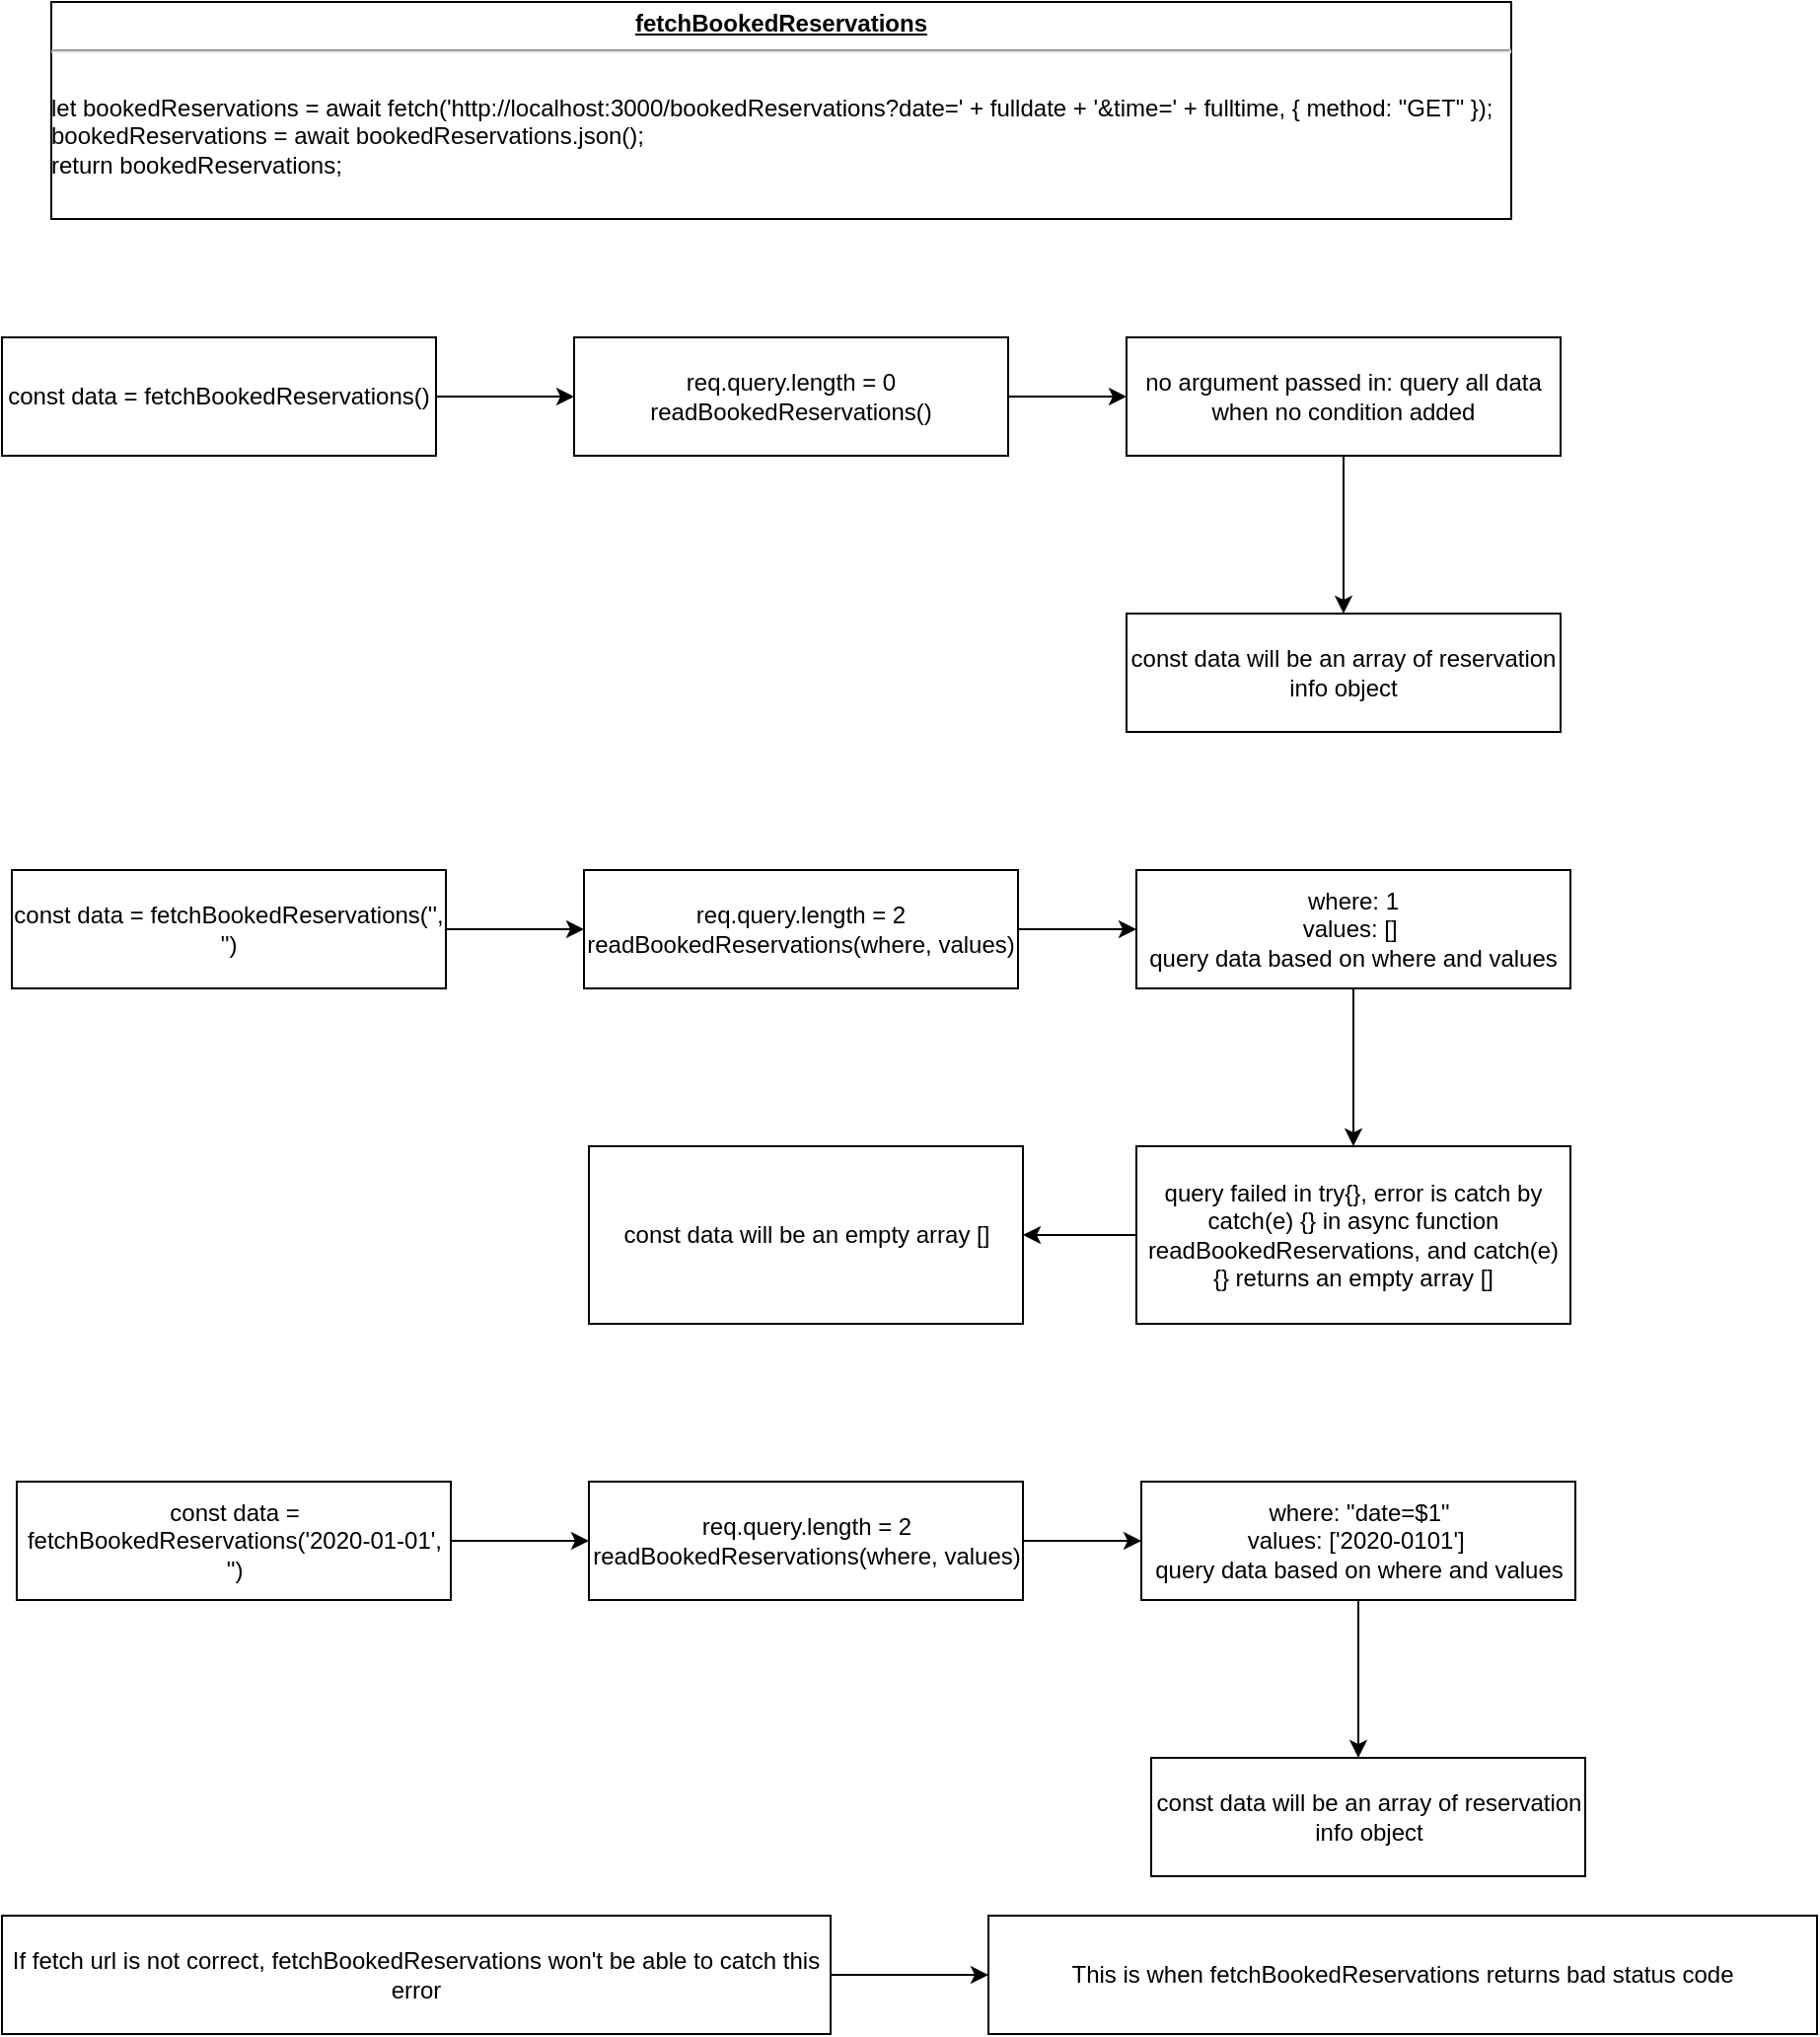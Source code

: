 <mxfile version="12.4.9" type="github"><diagram id="4FhyUdhiuXoCltmYp2p_" name="Page-1"><mxGraphModel dx="1221" dy="645" grid="1" gridSize="10" guides="1" tooltips="1" connect="1" arrows="1" fold="1" page="1" pageScale="1" pageWidth="850" pageHeight="1100" math="0" shadow="0"><root><mxCell id="0"/><mxCell id="1" parent="0"/><mxCell id="mSANenjPgCirfzGA1TDH-3" value="" style="edgeStyle=orthogonalEdgeStyle;rounded=0;orthogonalLoop=1;jettySize=auto;html=1;" edge="1" parent="1" source="mSANenjPgCirfzGA1TDH-1" target="mSANenjPgCirfzGA1TDH-2"><mxGeometry relative="1" as="geometry"/></mxCell><mxCell id="mSANenjPgCirfzGA1TDH-1" value="const data = fetchBookedReservations()" style="rounded=0;whiteSpace=wrap;html=1;" vertex="1" parent="1"><mxGeometry x="30" y="220" width="220" height="60" as="geometry"/></mxCell><mxCell id="mSANenjPgCirfzGA1TDH-11" value="" style="edgeStyle=orthogonalEdgeStyle;rounded=0;orthogonalLoop=1;jettySize=auto;html=1;" edge="1" parent="1" source="mSANenjPgCirfzGA1TDH-2" target="mSANenjPgCirfzGA1TDH-10"><mxGeometry relative="1" as="geometry"/></mxCell><mxCell id="mSANenjPgCirfzGA1TDH-2" value="req.query.length = 0&lt;br&gt;&lt;span style=&quot;text-align: left ; white-space: nowrap&quot;&gt;readBookedReservations()&lt;/span&gt;" style="rounded=0;whiteSpace=wrap;html=1;" vertex="1" parent="1"><mxGeometry x="320" y="220" width="220" height="60" as="geometry"/></mxCell><mxCell id="mSANenjPgCirfzGA1TDH-23" value="" style="edgeStyle=orthogonalEdgeStyle;rounded=0;orthogonalLoop=1;jettySize=auto;html=1;" edge="1" parent="1" source="mSANenjPgCirfzGA1TDH-10" target="mSANenjPgCirfzGA1TDH-22"><mxGeometry relative="1" as="geometry"/></mxCell><mxCell id="mSANenjPgCirfzGA1TDH-10" value="no argument passed in: query all data when no condition added" style="rounded=0;whiteSpace=wrap;html=1;" vertex="1" parent="1"><mxGeometry x="600" y="220" width="220" height="60" as="geometry"/></mxCell><mxCell id="mSANenjPgCirfzGA1TDH-22" value="const data will be an array of reservation info object" style="rounded=0;whiteSpace=wrap;html=1;" vertex="1" parent="1"><mxGeometry x="600" y="360" width="220" height="60" as="geometry"/></mxCell><mxCell id="mSANenjPgCirfzGA1TDH-7" value="&lt;p style=&quot;margin: 0px ; margin-top: 4px ; text-align: center ; text-decoration: underline&quot;&gt;&lt;b&gt;fetchBookedReservations&lt;/b&gt;&lt;/p&gt;&lt;hr&gt;&lt;p style=&quot;margin: 0px ; margin-left: 8px&quot;&gt;&lt;br&gt;&lt;/p&gt;let&amp;nbsp;bookedReservations&amp;nbsp;=&amp;nbsp;await&amp;nbsp;fetch('http://localhost:3000/bookedReservations?date='&amp;nbsp;+&amp;nbsp;fulldate&amp;nbsp;+&amp;nbsp;'&amp;amp;time='&amp;nbsp;+&amp;nbsp;fulltime,&amp;nbsp;{&amp;nbsp;method:&amp;nbsp;&quot;GET&quot;&amp;nbsp;});&amp;nbsp;&amp;nbsp;&amp;nbsp;&amp;nbsp;&amp;nbsp;&amp;nbsp;&amp;nbsp;&amp;nbsp;&amp;nbsp;&amp;nbsp;&amp;nbsp;&amp;nbsp;&amp;nbsp;&amp;nbsp;&amp;nbsp;&amp;nbsp;&lt;br&gt;bookedReservations&amp;nbsp;=&amp;nbsp;await&amp;nbsp;bookedReservations.json();&amp;nbsp;&amp;nbsp;&amp;nbsp;&amp;nbsp;&amp;nbsp;&amp;nbsp;&amp;nbsp;&amp;nbsp;&amp;nbsp;&amp;nbsp;&amp;nbsp;&amp;nbsp;&amp;nbsp;&amp;nbsp;&amp;nbsp;&amp;nbsp;&lt;br&gt;return&amp;nbsp;bookedReservations;" style="verticalAlign=top;align=left;overflow=fill;fontSize=12;fontFamily=Helvetica;html=1;" vertex="1" parent="1"><mxGeometry x="55" y="50" width="740" height="110" as="geometry"/></mxCell><mxCell id="mSANenjPgCirfzGA1TDH-12" value="" style="edgeStyle=orthogonalEdgeStyle;rounded=0;orthogonalLoop=1;jettySize=auto;html=1;" edge="1" source="mSANenjPgCirfzGA1TDH-13" target="mSANenjPgCirfzGA1TDH-15" parent="1"><mxGeometry relative="1" as="geometry"/></mxCell><mxCell id="mSANenjPgCirfzGA1TDH-13" value="const data = fetchBookedReservations('', '')" style="rounded=0;whiteSpace=wrap;html=1;" vertex="1" parent="1"><mxGeometry x="35" y="490" width="220" height="60" as="geometry"/></mxCell><mxCell id="mSANenjPgCirfzGA1TDH-14" value="" style="edgeStyle=orthogonalEdgeStyle;rounded=0;orthogonalLoop=1;jettySize=auto;html=1;" edge="1" source="mSANenjPgCirfzGA1TDH-15" target="mSANenjPgCirfzGA1TDH-16" parent="1"><mxGeometry relative="1" as="geometry"/></mxCell><mxCell id="mSANenjPgCirfzGA1TDH-15" value="req.query.length = 2&lt;br&gt;&lt;span style=&quot;text-align: left ; white-space: nowrap&quot;&gt;readBookedReservations(where,&amp;nbsp;values)&lt;/span&gt;" style="rounded=0;whiteSpace=wrap;html=1;" vertex="1" parent="1"><mxGeometry x="325" y="490" width="220" height="60" as="geometry"/></mxCell><mxCell id="mSANenjPgCirfzGA1TDH-19" value="" style="edgeStyle=orthogonalEdgeStyle;rounded=0;orthogonalLoop=1;jettySize=auto;html=1;" edge="1" parent="1" source="mSANenjPgCirfzGA1TDH-16" target="mSANenjPgCirfzGA1TDH-18"><mxGeometry relative="1" as="geometry"/></mxCell><mxCell id="mSANenjPgCirfzGA1TDH-16" value="where: 1&lt;br&gt;values: []&amp;nbsp;&lt;br&gt;query data based on where and values" style="rounded=0;whiteSpace=wrap;html=1;" vertex="1" parent="1"><mxGeometry x="605" y="490" width="220" height="60" as="geometry"/></mxCell><mxCell id="mSANenjPgCirfzGA1TDH-21" value="" style="edgeStyle=orthogonalEdgeStyle;rounded=0;orthogonalLoop=1;jettySize=auto;html=1;" edge="1" parent="1" source="mSANenjPgCirfzGA1TDH-18" target="mSANenjPgCirfzGA1TDH-20"><mxGeometry relative="1" as="geometry"/></mxCell><mxCell id="mSANenjPgCirfzGA1TDH-18" value="query failed in try{}, error is catch by catch(e) {} in async function readBookedReservations, and catch(e) {} returns an empty array []" style="rounded=0;whiteSpace=wrap;html=1;" vertex="1" parent="1"><mxGeometry x="605" y="630" width="220" height="90" as="geometry"/></mxCell><mxCell id="mSANenjPgCirfzGA1TDH-20" value="const data will be an empty array []" style="rounded=0;whiteSpace=wrap;html=1;" vertex="1" parent="1"><mxGeometry x="327.5" y="630" width="220" height="90" as="geometry"/></mxCell><mxCell id="mSANenjPgCirfzGA1TDH-25" value="" style="edgeStyle=orthogonalEdgeStyle;rounded=0;orthogonalLoop=1;jettySize=auto;html=1;" edge="1" source="mSANenjPgCirfzGA1TDH-26" target="mSANenjPgCirfzGA1TDH-28" parent="1"><mxGeometry relative="1" as="geometry"/></mxCell><mxCell id="mSANenjPgCirfzGA1TDH-26" value="const data = fetchBookedReservations('2020-01-01', '')" style="rounded=0;whiteSpace=wrap;html=1;" vertex="1" parent="1"><mxGeometry x="37.5" y="800" width="220" height="60" as="geometry"/></mxCell><mxCell id="mSANenjPgCirfzGA1TDH-27" value="" style="edgeStyle=orthogonalEdgeStyle;rounded=0;orthogonalLoop=1;jettySize=auto;html=1;" edge="1" source="mSANenjPgCirfzGA1TDH-28" target="mSANenjPgCirfzGA1TDH-30" parent="1"><mxGeometry relative="1" as="geometry"/></mxCell><mxCell id="mSANenjPgCirfzGA1TDH-28" value="req.query.length = 2&lt;br&gt;&lt;span style=&quot;text-align: left ; white-space: nowrap&quot;&gt;readBookedReservations(where,&amp;nbsp;values)&lt;/span&gt;" style="rounded=0;whiteSpace=wrap;html=1;" vertex="1" parent="1"><mxGeometry x="327.5" y="800" width="220" height="60" as="geometry"/></mxCell><mxCell id="mSANenjPgCirfzGA1TDH-29" value="" style="edgeStyle=orthogonalEdgeStyle;rounded=0;orthogonalLoop=1;jettySize=auto;html=1;" edge="1" source="mSANenjPgCirfzGA1TDH-30" parent="1"><mxGeometry relative="1" as="geometry"><mxPoint x="717.5" y="940" as="targetPoint"/></mxGeometry></mxCell><mxCell id="mSANenjPgCirfzGA1TDH-30" value="where: &quot;date=$1&quot;&lt;br&gt;values: ['2020-0101']&amp;nbsp;&lt;br&gt;query data based on where and values" style="rounded=0;whiteSpace=wrap;html=1;" vertex="1" parent="1"><mxGeometry x="607.5" y="800" width="220" height="60" as="geometry"/></mxCell><mxCell id="mSANenjPgCirfzGA1TDH-35" value="const data will be an array of reservation info object" style="rounded=0;whiteSpace=wrap;html=1;" vertex="1" parent="1"><mxGeometry x="612.5" y="940" width="220" height="60" as="geometry"/></mxCell><mxCell id="mSANenjPgCirfzGA1TDH-38" value="" style="edgeStyle=orthogonalEdgeStyle;rounded=0;orthogonalLoop=1;jettySize=auto;html=1;" edge="1" parent="1" source="mSANenjPgCirfzGA1TDH-36" target="mSANenjPgCirfzGA1TDH-37"><mxGeometry relative="1" as="geometry"/></mxCell><mxCell id="mSANenjPgCirfzGA1TDH-36" value="If fetch url is not correct, fetchBookedReservations won't be able to catch this error" style="rounded=0;whiteSpace=wrap;html=1;" vertex="1" parent="1"><mxGeometry x="30" y="1020" width="420" height="60" as="geometry"/></mxCell><mxCell id="mSANenjPgCirfzGA1TDH-37" value="This is when fetchBookedReservations returns bad status code" style="rounded=0;whiteSpace=wrap;html=1;" vertex="1" parent="1"><mxGeometry x="530" y="1020" width="420" height="60" as="geometry"/></mxCell></root></mxGraphModel></diagram></mxfile>